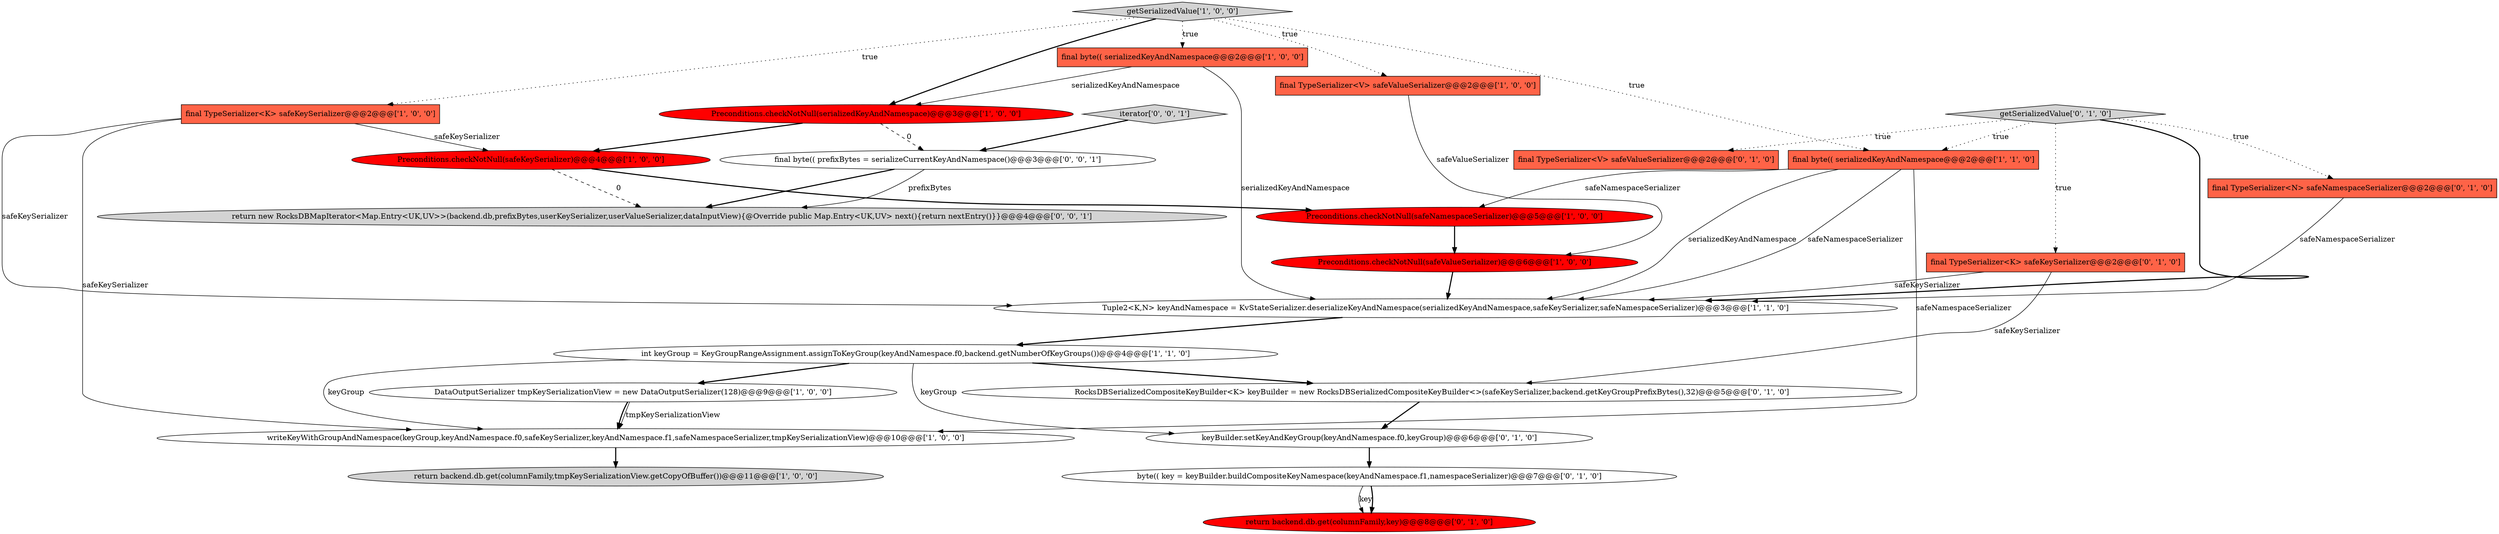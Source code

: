 digraph {
13 [style = filled, label = "getSerializedValue['1', '0', '0']", fillcolor = lightgray, shape = diamond image = "AAA0AAABBB1BBB"];
10 [style = filled, label = "final TypeSerializer<K> safeKeySerializer@@@2@@@['1', '0', '0']", fillcolor = tomato, shape = box image = "AAA0AAABBB1BBB"];
22 [style = filled, label = "iterator['0', '0', '1']", fillcolor = lightgray, shape = diamond image = "AAA0AAABBB3BBB"];
23 [style = filled, label = "return new RocksDBMapIterator<Map.Entry<UK,UV>>(backend.db,prefixBytes,userKeySerializer,userValueSerializer,dataInputView){@Override public Map.Entry<UK,UV> next(){return nextEntry()}}@@@4@@@['0', '0', '1']", fillcolor = lightgray, shape = ellipse image = "AAA0AAABBB3BBB"];
9 [style = filled, label = "final TypeSerializer<V> safeValueSerializer@@@2@@@['1', '0', '0']", fillcolor = tomato, shape = box image = "AAA0AAABBB1BBB"];
6 [style = filled, label = "Preconditions.checkNotNull(safeKeySerializer)@@@4@@@['1', '0', '0']", fillcolor = red, shape = ellipse image = "AAA1AAABBB1BBB"];
8 [style = filled, label = "Preconditions.checkNotNull(serializedKeyAndNamespace)@@@3@@@['1', '0', '0']", fillcolor = red, shape = ellipse image = "AAA1AAABBB1BBB"];
16 [style = filled, label = "byte(( key = keyBuilder.buildCompositeKeyNamespace(keyAndNamespace.f1,namespaceSerializer)@@@7@@@['0', '1', '0']", fillcolor = white, shape = ellipse image = "AAA0AAABBB2BBB"];
14 [style = filled, label = "final TypeSerializer<V> safeValueSerializer@@@2@@@['0', '1', '0']", fillcolor = tomato, shape = box image = "AAA0AAABBB2BBB"];
20 [style = filled, label = "RocksDBSerializedCompositeKeyBuilder<K> keyBuilder = new RocksDBSerializedCompositeKeyBuilder<>(safeKeySerializer,backend.getKeyGroupPrefixBytes(),32)@@@5@@@['0', '1', '0']", fillcolor = white, shape = ellipse image = "AAA0AAABBB2BBB"];
0 [style = filled, label = "writeKeyWithGroupAndNamespace(keyGroup,keyAndNamespace.f0,safeKeySerializer,keyAndNamespace.f1,safeNamespaceSerializer,tmpKeySerializationView)@@@10@@@['1', '0', '0']", fillcolor = white, shape = ellipse image = "AAA0AAABBB1BBB"];
4 [style = filled, label = "final byte(( serializedKeyAndNamespace@@@2@@@['1', '0', '0']", fillcolor = tomato, shape = box image = "AAA0AAABBB1BBB"];
17 [style = filled, label = "return backend.db.get(columnFamily,key)@@@8@@@['0', '1', '0']", fillcolor = red, shape = ellipse image = "AAA1AAABBB2BBB"];
7 [style = filled, label = "Tuple2<K,N> keyAndNamespace = KvStateSerializer.deserializeKeyAndNamespace(serializedKeyAndNamespace,safeKeySerializer,safeNamespaceSerializer)@@@3@@@['1', '1', '0']", fillcolor = white, shape = ellipse image = "AAA0AAABBB1BBB"];
24 [style = filled, label = "final byte(( prefixBytes = serializeCurrentKeyAndNamespace()@@@3@@@['0', '0', '1']", fillcolor = white, shape = ellipse image = "AAA0AAABBB3BBB"];
1 [style = filled, label = "Preconditions.checkNotNull(safeValueSerializer)@@@6@@@['1', '0', '0']", fillcolor = red, shape = ellipse image = "AAA1AAABBB1BBB"];
15 [style = filled, label = "final TypeSerializer<K> safeKeySerializer@@@2@@@['0', '1', '0']", fillcolor = tomato, shape = box image = "AAA0AAABBB2BBB"];
5 [style = filled, label = "int keyGroup = KeyGroupRangeAssignment.assignToKeyGroup(keyAndNamespace.f0,backend.getNumberOfKeyGroups())@@@4@@@['1', '1', '0']", fillcolor = white, shape = ellipse image = "AAA0AAABBB1BBB"];
12 [style = filled, label = "DataOutputSerializer tmpKeySerializationView = new DataOutputSerializer(128)@@@9@@@['1', '0', '0']", fillcolor = white, shape = ellipse image = "AAA0AAABBB1BBB"];
2 [style = filled, label = "return backend.db.get(columnFamily,tmpKeySerializationView.getCopyOfBuffer())@@@11@@@['1', '0', '0']", fillcolor = lightgray, shape = ellipse image = "AAA0AAABBB1BBB"];
19 [style = filled, label = "getSerializedValue['0', '1', '0']", fillcolor = lightgray, shape = diamond image = "AAA0AAABBB2BBB"];
11 [style = filled, label = "final byte(( serializedKeyAndNamespace@@@2@@@['1', '1', '0']", fillcolor = tomato, shape = box image = "AAA0AAABBB1BBB"];
3 [style = filled, label = "Preconditions.checkNotNull(safeNamespaceSerializer)@@@5@@@['1', '0', '0']", fillcolor = red, shape = ellipse image = "AAA1AAABBB1BBB"];
18 [style = filled, label = "final TypeSerializer<N> safeNamespaceSerializer@@@2@@@['0', '1', '0']", fillcolor = tomato, shape = box image = "AAA0AAABBB2BBB"];
21 [style = filled, label = "keyBuilder.setKeyAndKeyGroup(keyAndNamespace.f0,keyGroup)@@@6@@@['0', '1', '0']", fillcolor = white, shape = ellipse image = "AAA0AAABBB2BBB"];
12->0 [style = solid, label="tmpKeySerializationView"];
6->3 [style = bold, label=""];
19->14 [style = dotted, label="true"];
10->0 [style = solid, label="safeKeySerializer"];
4->7 [style = solid, label="serializedKeyAndNamespace"];
5->0 [style = solid, label="keyGroup"];
11->7 [style = solid, label="serializedKeyAndNamespace"];
11->7 [style = solid, label="safeNamespaceSerializer"];
3->1 [style = bold, label=""];
5->20 [style = bold, label=""];
15->20 [style = solid, label="safeKeySerializer"];
16->17 [style = solid, label="key"];
0->2 [style = bold, label=""];
11->3 [style = solid, label="safeNamespaceSerializer"];
19->18 [style = dotted, label="true"];
10->7 [style = solid, label="safeKeySerializer"];
8->6 [style = bold, label=""];
16->17 [style = bold, label=""];
18->7 [style = solid, label="safeNamespaceSerializer"];
8->24 [style = dashed, label="0"];
19->15 [style = dotted, label="true"];
13->10 [style = dotted, label="true"];
24->23 [style = solid, label="prefixBytes"];
12->0 [style = bold, label=""];
1->7 [style = bold, label=""];
20->21 [style = bold, label=""];
7->5 [style = bold, label=""];
10->6 [style = solid, label="safeKeySerializer"];
5->12 [style = bold, label=""];
4->8 [style = solid, label="serializedKeyAndNamespace"];
5->21 [style = solid, label="keyGroup"];
19->11 [style = dotted, label="true"];
9->1 [style = solid, label="safeValueSerializer"];
21->16 [style = bold, label=""];
13->11 [style = dotted, label="true"];
11->0 [style = solid, label="safeNamespaceSerializer"];
15->7 [style = solid, label="safeKeySerializer"];
22->24 [style = bold, label=""];
13->8 [style = bold, label=""];
19->7 [style = bold, label=""];
6->23 [style = dashed, label="0"];
13->4 [style = dotted, label="true"];
24->23 [style = bold, label=""];
13->9 [style = dotted, label="true"];
}
